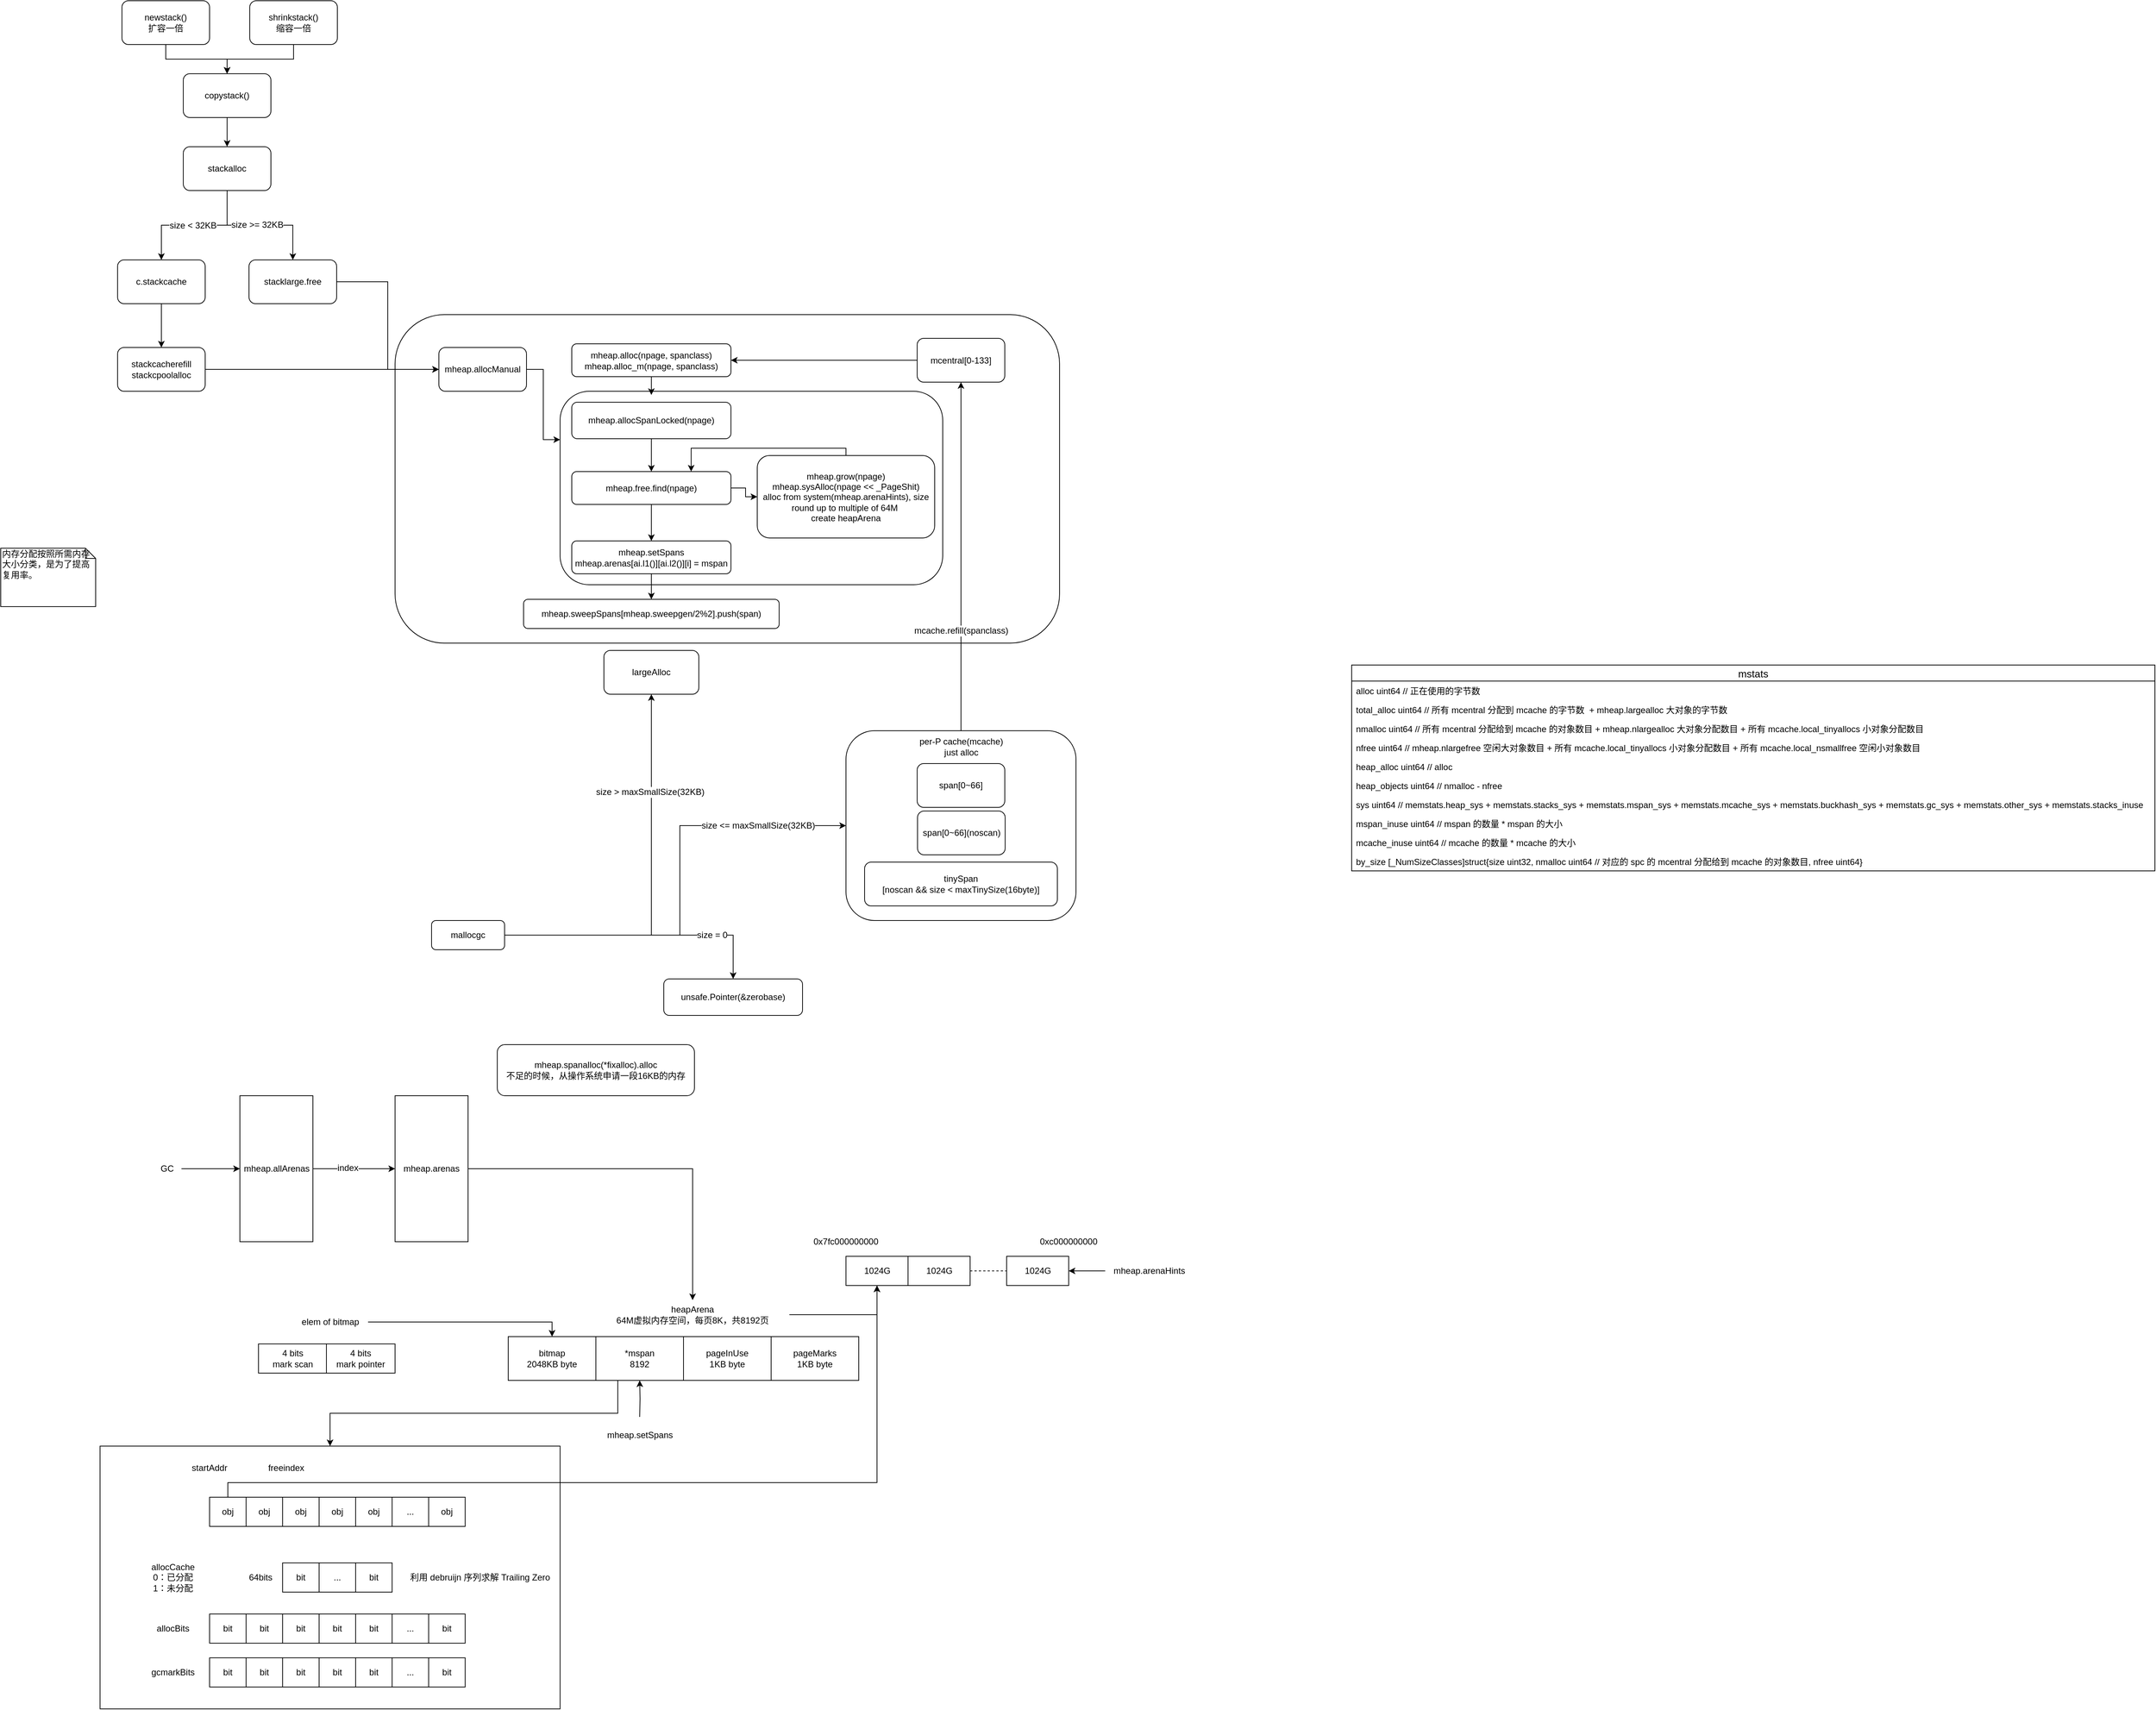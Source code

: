 <mxfile version="12.4.1" type="device" pages="1"><diagram id="jRfYqtTsB398-TriJNRv" name="第 1 页"><mxGraphModel dx="1940" dy="2022" grid="1" gridSize="10" guides="1" tooltips="1" connect="1" arrows="1" fold="1" page="1" pageScale="1" pageWidth="827" pageHeight="1169" math="0" shadow="0"><root><mxCell id="0"/><mxCell id="1" parent="0"/><mxCell id="2nL0LympZBzuLxiPE27g-26" value="" style="rounded=0;whiteSpace=wrap;html=1;" parent="1" vertex="1"><mxGeometry x="-414" y="1300" width="630" height="360" as="geometry"/></mxCell><mxCell id="0WH59Zcy4Wt9XQRpRNAi-1" value="内存分配按照所需内存大小分类，是为了提高复用率。" style="shape=note;whiteSpace=wrap;html=1;size=14;verticalAlign=top;align=left;spacingTop=-6;" parent="1" vertex="1"><mxGeometry x="-550" y="70" width="130" height="80" as="geometry"/></mxCell><mxCell id="0WH59Zcy4Wt9XQRpRNAi-2" value="" style="rounded=1;whiteSpace=wrap;html=1;" parent="1" vertex="1"><mxGeometry x="-10" y="-250" width="910" height="450" as="geometry"/></mxCell><mxCell id="0WH59Zcy4Wt9XQRpRNAi-6" style="edgeStyle=orthogonalEdgeStyle;rounded=0;orthogonalLoop=1;jettySize=auto;html=1;entryX=0.5;entryY=0;entryDx=0;entryDy=0;" parent="1" source="0WH59Zcy4Wt9XQRpRNAi-4" target="0WH59Zcy4Wt9XQRpRNAi-5" edge="1"><mxGeometry relative="1" as="geometry"/></mxCell><mxCell id="0WH59Zcy4Wt9XQRpRNAi-7" value="size = 0" style="text;html=1;resizable=0;points=[];align=center;verticalAlign=middle;labelBackgroundColor=#ffffff;" parent="0WH59Zcy4Wt9XQRpRNAi-6" vertex="1" connectable="0"><mxGeometry x="0.521" relative="1" as="geometry"><mxPoint as="offset"/></mxGeometry></mxCell><mxCell id="0WH59Zcy4Wt9XQRpRNAi-9" style="edgeStyle=orthogonalEdgeStyle;rounded=0;orthogonalLoop=1;jettySize=auto;html=1;entryX=0;entryY=0.5;entryDx=0;entryDy=0;" parent="1" source="0WH59Zcy4Wt9XQRpRNAi-4" target="0WH59Zcy4Wt9XQRpRNAi-8" edge="1"><mxGeometry relative="1" as="geometry"><Array as="points"><mxPoint x="380" y="600"/><mxPoint x="380" y="450"/></Array></mxGeometry></mxCell><mxCell id="0WH59Zcy4Wt9XQRpRNAi-10" value="size &amp;lt;= maxSmallSize(32KB)" style="text;html=1;resizable=0;points=[];align=center;verticalAlign=middle;labelBackgroundColor=#ffffff;" parent="0WH59Zcy4Wt9XQRpRNAi-9" vertex="1" connectable="0"><mxGeometry x="0.527" y="2" relative="1" as="geometry"><mxPoint x="25" y="2" as="offset"/></mxGeometry></mxCell><mxCell id="0WH59Zcy4Wt9XQRpRNAi-20" style="edgeStyle=orthogonalEdgeStyle;rounded=0;orthogonalLoop=1;jettySize=auto;html=1;entryX=0.5;entryY=1;entryDx=0;entryDy=0;" parent="1" source="0WH59Zcy4Wt9XQRpRNAi-4" target="0WH59Zcy4Wt9XQRpRNAi-22" edge="1"><mxGeometry relative="1" as="geometry"/></mxCell><mxCell id="0WH59Zcy4Wt9XQRpRNAi-21" value="size &amp;gt; maxSmallSize(32KB)" style="text;html=1;resizable=0;points=[];align=center;verticalAlign=middle;labelBackgroundColor=#ffffff;" parent="0WH59Zcy4Wt9XQRpRNAi-20" vertex="1" connectable="0"><mxGeometry x="0.496" y="2" relative="1" as="geometry"><mxPoint as="offset"/></mxGeometry></mxCell><mxCell id="0WH59Zcy4Wt9XQRpRNAi-4" value="mallocgc" style="rounded=1;whiteSpace=wrap;html=1;" parent="1" vertex="1"><mxGeometry x="40" y="580" width="100" height="40" as="geometry"/></mxCell><mxCell id="0WH59Zcy4Wt9XQRpRNAi-5" value="unsafe.Pointer(&amp;amp;zerobase)" style="rounded=1;whiteSpace=wrap;html=1;" parent="1" vertex="1"><mxGeometry x="358" y="660" width="190" height="50" as="geometry"/></mxCell><mxCell id="0WH59Zcy4Wt9XQRpRNAi-17" style="edgeStyle=orthogonalEdgeStyle;rounded=0;orthogonalLoop=1;jettySize=auto;html=1;" parent="1" source="0WH59Zcy4Wt9XQRpRNAi-8" target="0WH59Zcy4Wt9XQRpRNAi-16" edge="1"><mxGeometry relative="1" as="geometry"/></mxCell><mxCell id="0WH59Zcy4Wt9XQRpRNAi-18" value="mcache.refill(spanclass)" style="text;html=1;resizable=0;points=[];align=center;verticalAlign=middle;labelBackgroundColor=#ffffff;" parent="0WH59Zcy4Wt9XQRpRNAi-17" vertex="1" connectable="0"><mxGeometry x="-0.426" relative="1" as="geometry"><mxPoint as="offset"/></mxGeometry></mxCell><mxCell id="0WH59Zcy4Wt9XQRpRNAi-8" value="per-P cache(mcache)&lt;br&gt;just alloc&lt;br&gt;&lt;br&gt;&lt;br&gt;&lt;br&gt;&lt;br&gt;&lt;br&gt;&lt;br&gt;&lt;br&gt;&lt;br&gt;&lt;br&gt;&lt;br&gt;&lt;br&gt;&lt;br&gt;&lt;br&gt;&lt;br&gt;&lt;br&gt;" style="rounded=1;whiteSpace=wrap;html=1;" parent="1" vertex="1"><mxGeometry x="607.5" y="320" width="315" height="260" as="geometry"/></mxCell><mxCell id="0WH59Zcy4Wt9XQRpRNAi-11" value="mheap.spanalloc(*fixalloc).alloc&lt;br&gt;不足的时候，从操作系统申请一段16KB的内存" style="rounded=1;whiteSpace=wrap;html=1;" parent="1" vertex="1"><mxGeometry x="130" y="750" width="270" height="70" as="geometry"/></mxCell><mxCell id="0WH59Zcy4Wt9XQRpRNAi-12" value="tinySpan&lt;br&gt;[noscan &amp;amp;&amp;amp; size &amp;lt; maxTinySize(16byte)]" style="rounded=1;whiteSpace=wrap;html=1;" parent="1" vertex="1"><mxGeometry x="633" y="500" width="264" height="60" as="geometry"/></mxCell><mxCell id="0WH59Zcy4Wt9XQRpRNAi-14" value="span[0~66](noscan)" style="rounded=1;whiteSpace=wrap;html=1;" parent="1" vertex="1"><mxGeometry x="705.5" y="430" width="120" height="60" as="geometry"/></mxCell><mxCell id="0WH59Zcy4Wt9XQRpRNAi-15" value="span[0~66]" style="rounded=1;whiteSpace=wrap;html=1;" parent="1" vertex="1"><mxGeometry x="705" y="365" width="120" height="60" as="geometry"/></mxCell><mxCell id="0WH59Zcy4Wt9XQRpRNAi-16" value="mcentral[0-133]" style="rounded=1;whiteSpace=wrap;html=1;" parent="1" vertex="1"><mxGeometry x="705" y="-217.5" width="120" height="60" as="geometry"/></mxCell><mxCell id="0WH59Zcy4Wt9XQRpRNAi-19" value="mheap.alloc(npage, spanclass)&lt;br&gt;mheap.alloc_m(npage, spanclass)" style="rounded=1;whiteSpace=wrap;html=1;" parent="1" vertex="1"><mxGeometry x="232" y="-210" width="218" height="45" as="geometry"/></mxCell><mxCell id="0WH59Zcy4Wt9XQRpRNAi-22" value="&lt;span style=&quot;white-space: normal&quot;&gt;largeAlloc&lt;/span&gt;" style="rounded=1;whiteSpace=wrap;html=1;" parent="1" vertex="1"><mxGeometry x="276" y="210" width="130" height="60" as="geometry"/></mxCell><mxCell id="0WH59Zcy4Wt9XQRpRNAi-23" value="" style="endArrow=classic;html=1;entryX=1;entryY=0.5;entryDx=0;entryDy=0;exitX=0;exitY=0.5;exitDx=0;exitDy=0;edgeStyle=orthogonalEdgeStyle;rounded=0;" parent="1" source="0WH59Zcy4Wt9XQRpRNAi-16" target="0WH59Zcy4Wt9XQRpRNAi-19" edge="1"><mxGeometry width="50" height="50" relative="1" as="geometry"><mxPoint x="40" y="-30" as="sourcePoint"/><mxPoint x="90" y="-80" as="targetPoint"/></mxGeometry></mxCell><mxCell id="0WH59Zcy4Wt9XQRpRNAi-25" value="1024G" style="rounded=0;whiteSpace=wrap;html=1;" parent="1" vertex="1"><mxGeometry x="607.5" y="1040" width="85" height="40" as="geometry"/></mxCell><mxCell id="0WH59Zcy4Wt9XQRpRNAi-26" value="1024G" style="rounded=0;whiteSpace=wrap;html=1;" parent="1" vertex="1"><mxGeometry x="692.5" y="1040" width="85" height="40" as="geometry"/></mxCell><mxCell id="0WH59Zcy4Wt9XQRpRNAi-27" value="1024G" style="rounded=0;whiteSpace=wrap;html=1;" parent="1" vertex="1"><mxGeometry x="827.5" y="1040" width="85" height="40" as="geometry"/></mxCell><mxCell id="0WH59Zcy4Wt9XQRpRNAi-28" value="" style="endArrow=none;dashed=1;html=1;exitX=1;exitY=0.5;exitDx=0;exitDy=0;entryX=0;entryY=0.5;entryDx=0;entryDy=0;" parent="1" source="0WH59Zcy4Wt9XQRpRNAi-26" target="0WH59Zcy4Wt9XQRpRNAi-27" edge="1"><mxGeometry width="50" height="50" relative="1" as="geometry"><mxPoint x="832.5" y="1100" as="sourcePoint"/><mxPoint x="882.5" y="1050" as="targetPoint"/></mxGeometry></mxCell><mxCell id="0WH59Zcy4Wt9XQRpRNAi-29" value="0x7fc000000000" style="text;html=1;strokeColor=none;fillColor=none;align=center;verticalAlign=middle;whiteSpace=wrap;rounded=0;" parent="1" vertex="1"><mxGeometry x="550" y="1010" width="115" height="20" as="geometry"/></mxCell><mxCell id="0WH59Zcy4Wt9XQRpRNAi-30" value="0xc000000000" style="text;html=1;strokeColor=none;fillColor=none;align=center;verticalAlign=middle;whiteSpace=wrap;rounded=0;" parent="1" vertex="1"><mxGeometry x="855" y="1010" width="115" height="20" as="geometry"/></mxCell><mxCell id="0WH59Zcy4Wt9XQRpRNAi-32" style="edgeStyle=orthogonalEdgeStyle;rounded=0;orthogonalLoop=1;jettySize=auto;html=1;entryX=1;entryY=0.5;entryDx=0;entryDy=0;" parent="1" source="0WH59Zcy4Wt9XQRpRNAi-31" target="0WH59Zcy4Wt9XQRpRNAi-27" edge="1"><mxGeometry relative="1" as="geometry"/></mxCell><mxCell id="0WH59Zcy4Wt9XQRpRNAi-31" value="mheap.arenaHints" style="text;html=1;strokeColor=none;fillColor=none;align=center;verticalAlign=middle;whiteSpace=wrap;rounded=0;" parent="1" vertex="1"><mxGeometry x="962.5" y="1050" width="120" height="20" as="geometry"/></mxCell><mxCell id="0WH59Zcy4Wt9XQRpRNAi-33" value="bitmap&lt;br&gt;2048KB byte" style="rounded=0;whiteSpace=wrap;html=1;" parent="1" vertex="1"><mxGeometry x="145" y="1150" width="120" height="60" as="geometry"/></mxCell><mxCell id="0WH59Zcy4Wt9XQRpRNAi-34" value="*mspan&lt;br&gt;8192" style="rounded=0;whiteSpace=wrap;html=1;" parent="1" vertex="1"><mxGeometry x="265" y="1150" width="120" height="60" as="geometry"/></mxCell><mxCell id="0WH59Zcy4Wt9XQRpRNAi-35" value="pageInUse&lt;br&gt;1KB byte" style="rounded=0;whiteSpace=wrap;html=1;" parent="1" vertex="1"><mxGeometry x="385" y="1150" width="120" height="60" as="geometry"/></mxCell><mxCell id="Xqym29jtoyBxGf-nOU4_-8" style="edgeStyle=orthogonalEdgeStyle;rounded=0;orthogonalLoop=1;jettySize=auto;html=1;entryX=0.5;entryY=1;entryDx=0;entryDy=0;" parent="1" source="0WH59Zcy4Wt9XQRpRNAi-36" target="0WH59Zcy4Wt9XQRpRNAi-25" edge="1"><mxGeometry relative="1" as="geometry"/></mxCell><mxCell id="0WH59Zcy4Wt9XQRpRNAi-36" value="heapArena&lt;br&gt;64M虚拟内存空间，每页8K，共8192页" style="text;html=1;strokeColor=none;fillColor=none;align=center;verticalAlign=middle;whiteSpace=wrap;rounded=0;" parent="1" vertex="1"><mxGeometry x="265" y="1100" width="265" height="40" as="geometry"/></mxCell><mxCell id="0WH59Zcy4Wt9XQRpRNAi-38" style="edgeStyle=orthogonalEdgeStyle;rounded=0;orthogonalLoop=1;jettySize=auto;html=1;entryX=0.5;entryY=1;entryDx=0;entryDy=0;" parent="1" target="0WH59Zcy4Wt9XQRpRNAi-34" edge="1"><mxGeometry relative="1" as="geometry"><mxPoint x="325" y="1260" as="sourcePoint"/></mxGeometry></mxCell><mxCell id="0WH59Zcy4Wt9XQRpRNAi-37" value="mheap.setSpans" style="text;html=1;strokeColor=none;fillColor=none;align=center;verticalAlign=middle;whiteSpace=wrap;rounded=0;" parent="1" vertex="1"><mxGeometry x="247.5" y="1270" width="155" height="30" as="geometry"/></mxCell><mxCell id="Xqym29jtoyBxGf-nOU4_-1" value="mheap.allArenas" style="rounded=0;whiteSpace=wrap;html=1;" parent="1" vertex="1"><mxGeometry x="-222.5" y="820" width="100" height="200" as="geometry"/></mxCell><mxCell id="Xqym29jtoyBxGf-nOU4_-7" style="edgeStyle=orthogonalEdgeStyle;rounded=0;orthogonalLoop=1;jettySize=auto;html=1;entryX=0.5;entryY=0;entryDx=0;entryDy=0;" parent="1" source="Xqym29jtoyBxGf-nOU4_-3" target="0WH59Zcy4Wt9XQRpRNAi-36" edge="1"><mxGeometry relative="1" as="geometry"/></mxCell><mxCell id="Xqym29jtoyBxGf-nOU4_-3" value="mheap.arenas" style="rounded=0;whiteSpace=wrap;html=1;" parent="1" vertex="1"><mxGeometry x="-10" y="820" width="100" height="200" as="geometry"/></mxCell><mxCell id="Xqym29jtoyBxGf-nOU4_-4" value="" style="endArrow=classic;html=1;exitX=1;exitY=0.5;exitDx=0;exitDy=0;entryX=0;entryY=0.5;entryDx=0;entryDy=0;" parent="1" source="Xqym29jtoyBxGf-nOU4_-1" target="Xqym29jtoyBxGf-nOU4_-3" edge="1"><mxGeometry width="50" height="50" relative="1" as="geometry"><mxPoint x="-52.5" y="980" as="sourcePoint"/><mxPoint x="-2.5" y="930" as="targetPoint"/></mxGeometry></mxCell><mxCell id="Xqym29jtoyBxGf-nOU4_-5" value="index" style="text;html=1;resizable=0;points=[];align=center;verticalAlign=middle;labelBackgroundColor=#ffffff;" parent="Xqym29jtoyBxGf-nOU4_-4" vertex="1" connectable="0"><mxGeometry x="-0.164" y="1" relative="1" as="geometry"><mxPoint as="offset"/></mxGeometry></mxCell><mxCell id="Xqym29jtoyBxGf-nOU4_-6" value="pageMarks&lt;br&gt;1KB byte" style="rounded=0;whiteSpace=wrap;html=1;" parent="1" vertex="1"><mxGeometry x="505" y="1150" width="120" height="60" as="geometry"/></mxCell><mxCell id="Xqym29jtoyBxGf-nOU4_-16" style="edgeStyle=orthogonalEdgeStyle;rounded=0;orthogonalLoop=1;jettySize=auto;html=1;" parent="1" source="Xqym29jtoyBxGf-nOU4_-9" target="Xqym29jtoyBxGf-nOU4_-10" edge="1"><mxGeometry relative="1" as="geometry"/></mxCell><mxCell id="Xqym29jtoyBxGf-nOU4_-19" value="size &amp;lt; 32KB" style="text;html=1;resizable=0;points=[];align=center;verticalAlign=middle;labelBackgroundColor=#ffffff;" parent="Xqym29jtoyBxGf-nOU4_-16" vertex="1" connectable="0"><mxGeometry x="0.025" relative="1" as="geometry"><mxPoint as="offset"/></mxGeometry></mxCell><mxCell id="Xqym29jtoyBxGf-nOU4_-21" style="edgeStyle=orthogonalEdgeStyle;rounded=0;orthogonalLoop=1;jettySize=auto;html=1;" parent="1" source="Xqym29jtoyBxGf-nOU4_-9" target="Xqym29jtoyBxGf-nOU4_-20" edge="1"><mxGeometry relative="1" as="geometry"/></mxCell><mxCell id="Xqym29jtoyBxGf-nOU4_-22" value="size &amp;gt;= 32KB" style="text;html=1;resizable=0;points=[];align=center;verticalAlign=middle;labelBackgroundColor=#ffffff;" parent="Xqym29jtoyBxGf-nOU4_-21" vertex="1" connectable="0"><mxGeometry x="-0.146" relative="1" as="geometry"><mxPoint x="9" y="-0.5" as="offset"/></mxGeometry></mxCell><mxCell id="Xqym29jtoyBxGf-nOU4_-9" value="stackalloc" style="rounded=1;whiteSpace=wrap;html=1;" parent="1" vertex="1"><mxGeometry x="-300" y="-480" width="120" height="60" as="geometry"/></mxCell><mxCell id="Xqym29jtoyBxGf-nOU4_-17" style="edgeStyle=orthogonalEdgeStyle;rounded=0;orthogonalLoop=1;jettySize=auto;html=1;entryX=0.5;entryY=0;entryDx=0;entryDy=0;" parent="1" source="Xqym29jtoyBxGf-nOU4_-10" target="Xqym29jtoyBxGf-nOU4_-11" edge="1"><mxGeometry relative="1" as="geometry"/></mxCell><mxCell id="Xqym29jtoyBxGf-nOU4_-10" value="c.stackcache" style="rounded=1;whiteSpace=wrap;html=1;" parent="1" vertex="1"><mxGeometry x="-390" y="-325" width="120" height="60" as="geometry"/></mxCell><mxCell id="Xqym29jtoyBxGf-nOU4_-18" style="edgeStyle=orthogonalEdgeStyle;rounded=0;orthogonalLoop=1;jettySize=auto;html=1;entryX=0;entryY=0.5;entryDx=0;entryDy=0;" parent="1" source="Xqym29jtoyBxGf-nOU4_-11" target="Xqym29jtoyBxGf-nOU4_-12" edge="1"><mxGeometry relative="1" as="geometry"/></mxCell><mxCell id="Xqym29jtoyBxGf-nOU4_-11" value="stackcacherefill&lt;br&gt;stackcpoolalloc" style="rounded=1;whiteSpace=wrap;html=1;" parent="1" vertex="1"><mxGeometry x="-390" y="-205" width="120" height="60" as="geometry"/></mxCell><mxCell id="nOMyBIPeF3hb9_wKh01v-4" style="edgeStyle=orthogonalEdgeStyle;rounded=0;orthogonalLoop=1;jettySize=auto;html=1;entryX=0;entryY=0.25;entryDx=0;entryDy=0;" parent="1" source="Xqym29jtoyBxGf-nOU4_-12" target="nOMyBIPeF3hb9_wKh01v-1" edge="1"><mxGeometry relative="1" as="geometry"/></mxCell><mxCell id="Xqym29jtoyBxGf-nOU4_-12" value="mheap.allocManual" style="rounded=1;whiteSpace=wrap;html=1;" parent="1" vertex="1"><mxGeometry x="50" y="-205" width="120" height="60" as="geometry"/></mxCell><mxCell id="Xqym29jtoyBxGf-nOU4_-23" style="edgeStyle=orthogonalEdgeStyle;rounded=0;orthogonalLoop=1;jettySize=auto;html=1;entryX=0;entryY=0.5;entryDx=0;entryDy=0;" parent="1" source="Xqym29jtoyBxGf-nOU4_-20" target="Xqym29jtoyBxGf-nOU4_-12" edge="1"><mxGeometry relative="1" as="geometry"/></mxCell><mxCell id="Xqym29jtoyBxGf-nOU4_-20" value="stacklarge.free" style="rounded=1;whiteSpace=wrap;html=1;" parent="1" vertex="1"><mxGeometry x="-210" y="-325" width="120" height="60" as="geometry"/></mxCell><mxCell id="Xqym29jtoyBxGf-nOU4_-25" style="edgeStyle=orthogonalEdgeStyle;rounded=0;orthogonalLoop=1;jettySize=auto;html=1;entryX=0;entryY=0.5;entryDx=0;entryDy=0;" parent="1" source="Xqym29jtoyBxGf-nOU4_-24" target="Xqym29jtoyBxGf-nOU4_-1" edge="1"><mxGeometry relative="1" as="geometry"/></mxCell><mxCell id="Xqym29jtoyBxGf-nOU4_-24" value="GC" style="text;html=1;strokeColor=none;fillColor=none;align=center;verticalAlign=middle;whiteSpace=wrap;rounded=0;" parent="1" vertex="1"><mxGeometry x="-342.5" y="910" width="40" height="20" as="geometry"/></mxCell><mxCell id="2nL0LympZBzuLxiPE27g-36" style="edgeStyle=orthogonalEdgeStyle;rounded=0;orthogonalLoop=1;jettySize=auto;html=1;exitX=0.5;exitY=0;exitDx=0;exitDy=0;" parent="1" source="2nL0LympZBzuLxiPE27g-1" target="0WH59Zcy4Wt9XQRpRNAi-25" edge="1"><mxGeometry relative="1" as="geometry"><Array as="points"><mxPoint x="-239" y="1350"/><mxPoint x="650" y="1350"/></Array></mxGeometry></mxCell><mxCell id="2nL0LympZBzuLxiPE27g-1" value="obj" style="rounded=0;whiteSpace=wrap;html=1;" parent="1" vertex="1"><mxGeometry x="-264" y="1370" width="50" height="40" as="geometry"/></mxCell><mxCell id="2nL0LympZBzuLxiPE27g-2" value="obj" style="rounded=0;whiteSpace=wrap;html=1;" parent="1" vertex="1"><mxGeometry x="-214" y="1370" width="50" height="40" as="geometry"/></mxCell><mxCell id="2nL0LympZBzuLxiPE27g-3" value="obj" style="rounded=0;whiteSpace=wrap;html=1;" parent="1" vertex="1"><mxGeometry x="-164" y="1370" width="50" height="40" as="geometry"/></mxCell><mxCell id="2nL0LympZBzuLxiPE27g-4" value="obj" style="rounded=0;whiteSpace=wrap;html=1;" parent="1" vertex="1"><mxGeometry x="-114" y="1370" width="50" height="40" as="geometry"/></mxCell><mxCell id="2nL0LympZBzuLxiPE27g-5" value="obj" style="rounded=0;whiteSpace=wrap;html=1;" parent="1" vertex="1"><mxGeometry x="-64" y="1370" width="50" height="40" as="geometry"/></mxCell><mxCell id="2nL0LympZBzuLxiPE27g-6" value="..." style="rounded=0;whiteSpace=wrap;html=1;" parent="1" vertex="1"><mxGeometry x="-14" y="1370" width="50" height="40" as="geometry"/></mxCell><mxCell id="2nL0LympZBzuLxiPE27g-7" value="obj" style="rounded=0;whiteSpace=wrap;html=1;" parent="1" vertex="1"><mxGeometry x="36" y="1370" width="50" height="40" as="geometry"/></mxCell><mxCell id="2nL0LympZBzuLxiPE27g-8" value="bit" style="rounded=0;whiteSpace=wrap;html=1;" parent="1" vertex="1"><mxGeometry x="-264" y="1530" width="50" height="40" as="geometry"/></mxCell><mxCell id="2nL0LympZBzuLxiPE27g-9" value="bit" style="rounded=0;whiteSpace=wrap;html=1;" parent="1" vertex="1"><mxGeometry x="-214" y="1530" width="50" height="40" as="geometry"/></mxCell><mxCell id="2nL0LympZBzuLxiPE27g-10" value="bit" style="rounded=0;whiteSpace=wrap;html=1;" parent="1" vertex="1"><mxGeometry x="-164" y="1530" width="50" height="40" as="geometry"/></mxCell><mxCell id="2nL0LympZBzuLxiPE27g-11" value="bit" style="rounded=0;whiteSpace=wrap;html=1;" parent="1" vertex="1"><mxGeometry x="-114" y="1530" width="50" height="40" as="geometry"/></mxCell><mxCell id="2nL0LympZBzuLxiPE27g-12" value="bit" style="rounded=0;whiteSpace=wrap;html=1;" parent="1" vertex="1"><mxGeometry x="-64" y="1530" width="50" height="40" as="geometry"/></mxCell><mxCell id="2nL0LympZBzuLxiPE27g-13" value="..." style="rounded=0;whiteSpace=wrap;html=1;" parent="1" vertex="1"><mxGeometry x="-14" y="1530" width="50" height="40" as="geometry"/></mxCell><mxCell id="2nL0LympZBzuLxiPE27g-14" value="bit" style="rounded=0;whiteSpace=wrap;html=1;" parent="1" vertex="1"><mxGeometry x="36" y="1530" width="50" height="40" as="geometry"/></mxCell><mxCell id="2nL0LympZBzuLxiPE27g-15" value="bit" style="rounded=0;whiteSpace=wrap;html=1;" parent="1" vertex="1"><mxGeometry x="-164" y="1460" width="50" height="40" as="geometry"/></mxCell><mxCell id="2nL0LympZBzuLxiPE27g-16" value="..." style="rounded=0;whiteSpace=wrap;html=1;" parent="1" vertex="1"><mxGeometry x="-114" y="1460" width="50" height="40" as="geometry"/></mxCell><mxCell id="2nL0LympZBzuLxiPE27g-17" value="bit" style="rounded=0;whiteSpace=wrap;html=1;" parent="1" vertex="1"><mxGeometry x="-64" y="1460" width="50" height="40" as="geometry"/></mxCell><mxCell id="2nL0LympZBzuLxiPE27g-18" value="allocCache&lt;br&gt;0：已分配&lt;br&gt;1：未分配" style="text;html=1;strokeColor=none;fillColor=none;align=center;verticalAlign=middle;whiteSpace=wrap;rounded=0;" parent="1" vertex="1"><mxGeometry x="-364" y="1460" width="100" height="40" as="geometry"/></mxCell><mxCell id="2nL0LympZBzuLxiPE27g-21" value="allocBits" style="text;html=1;strokeColor=none;fillColor=none;align=center;verticalAlign=middle;whiteSpace=wrap;rounded=0;" parent="1" vertex="1"><mxGeometry x="-334" y="1540" width="40" height="20" as="geometry"/></mxCell><mxCell id="2nL0LympZBzuLxiPE27g-22" value="startAddr" style="text;html=1;strokeColor=none;fillColor=none;align=center;verticalAlign=middle;whiteSpace=wrap;rounded=0;" parent="1" vertex="1"><mxGeometry x="-284" y="1320" width="40" height="20" as="geometry"/></mxCell><mxCell id="2nL0LympZBzuLxiPE27g-24" value="freeindex" style="text;html=1;strokeColor=none;fillColor=none;align=center;verticalAlign=middle;whiteSpace=wrap;rounded=0;" parent="1" vertex="1"><mxGeometry x="-179" y="1320" width="40" height="20" as="geometry"/></mxCell><mxCell id="2nL0LympZBzuLxiPE27g-25" value="利用 debruijn 序列求解 Trailing Zero" style="text;html=1;align=center;verticalAlign=middle;resizable=0;points=[];;autosize=1;" parent="1" vertex="1"><mxGeometry x="1" y="1470" width="210" height="20" as="geometry"/></mxCell><mxCell id="2nL0LympZBzuLxiPE27g-27" value="bit" style="rounded=0;whiteSpace=wrap;html=1;" parent="1" vertex="1"><mxGeometry x="-264" y="1590" width="50" height="40" as="geometry"/></mxCell><mxCell id="2nL0LympZBzuLxiPE27g-28" value="bit" style="rounded=0;whiteSpace=wrap;html=1;" parent="1" vertex="1"><mxGeometry x="-214" y="1590" width="50" height="40" as="geometry"/></mxCell><mxCell id="2nL0LympZBzuLxiPE27g-29" value="bit" style="rounded=0;whiteSpace=wrap;html=1;" parent="1" vertex="1"><mxGeometry x="-164" y="1590" width="50" height="40" as="geometry"/></mxCell><mxCell id="2nL0LympZBzuLxiPE27g-30" value="bit" style="rounded=0;whiteSpace=wrap;html=1;" parent="1" vertex="1"><mxGeometry x="-114" y="1590" width="50" height="40" as="geometry"/></mxCell><mxCell id="2nL0LympZBzuLxiPE27g-31" value="bit" style="rounded=0;whiteSpace=wrap;html=1;" parent="1" vertex="1"><mxGeometry x="-64" y="1590" width="50" height="40" as="geometry"/></mxCell><mxCell id="2nL0LympZBzuLxiPE27g-32" value="..." style="rounded=0;whiteSpace=wrap;html=1;" parent="1" vertex="1"><mxGeometry x="-14" y="1590" width="50" height="40" as="geometry"/></mxCell><mxCell id="2nL0LympZBzuLxiPE27g-33" value="bit" style="rounded=0;whiteSpace=wrap;html=1;" parent="1" vertex="1"><mxGeometry x="36" y="1590" width="50" height="40" as="geometry"/></mxCell><mxCell id="2nL0LympZBzuLxiPE27g-34" value="gcmarkBits" style="text;html=1;strokeColor=none;fillColor=none;align=center;verticalAlign=middle;whiteSpace=wrap;rounded=0;" parent="1" vertex="1"><mxGeometry x="-334" y="1600" width="40" height="20" as="geometry"/></mxCell><mxCell id="2nL0LympZBzuLxiPE27g-35" value="" style="endArrow=classic;html=1;exitX=0.25;exitY=1;exitDx=0;exitDy=0;entryX=0.5;entryY=0;entryDx=0;entryDy=0;edgeStyle=orthogonalEdgeStyle;rounded=0;" parent="1" source="0WH59Zcy4Wt9XQRpRNAi-34" target="2nL0LympZBzuLxiPE27g-26" edge="1"><mxGeometry width="50" height="50" relative="1" as="geometry"><mxPoint x="100" y="1350" as="sourcePoint"/><mxPoint x="150" y="1300" as="targetPoint"/></mxGeometry></mxCell><mxCell id="2nL0LympZBzuLxiPE27g-37" value="64bits" style="text;html=1;strokeColor=none;fillColor=none;align=center;verticalAlign=middle;whiteSpace=wrap;rounded=0;" parent="1" vertex="1"><mxGeometry x="-214" y="1470" width="40" height="20" as="geometry"/></mxCell><mxCell id="2nL0LympZBzuLxiPE27g-39" value="4 bits&lt;br&gt;mark scan" style="rounded=0;whiteSpace=wrap;html=1;" parent="1" vertex="1"><mxGeometry x="-197" y="1160" width="94" height="40" as="geometry"/></mxCell><mxCell id="2nL0LympZBzuLxiPE27g-40" value="4 bits&lt;br&gt;mark pointer" style="rounded=0;whiteSpace=wrap;html=1;" parent="1" vertex="1"><mxGeometry x="-104" y="1160" width="94" height="40" as="geometry"/></mxCell><mxCell id="2nL0LympZBzuLxiPE27g-42" style="edgeStyle=orthogonalEdgeStyle;rounded=0;orthogonalLoop=1;jettySize=auto;html=1;entryX=0.5;entryY=0;entryDx=0;entryDy=0;" parent="1" source="2nL0LympZBzuLxiPE27g-41" target="0WH59Zcy4Wt9XQRpRNAi-33" edge="1"><mxGeometry relative="1" as="geometry"/></mxCell><mxCell id="2nL0LympZBzuLxiPE27g-41" value="elem of bitmap" style="text;html=1;strokeColor=none;fillColor=none;align=center;verticalAlign=middle;whiteSpace=wrap;rounded=0;" parent="1" vertex="1"><mxGeometry x="-150" y="1120" width="103" height="20" as="geometry"/></mxCell><mxCell id="2nL0LympZBzuLxiPE27g-45" style="edgeStyle=orthogonalEdgeStyle;rounded=0;orthogonalLoop=1;jettySize=auto;html=1;" parent="1" source="2nL0LympZBzuLxiPE27g-43" target="2nL0LympZBzuLxiPE27g-44" edge="1"><mxGeometry relative="1" as="geometry"/></mxCell><mxCell id="2nL0LympZBzuLxiPE27g-43" value="newstack()&lt;br&gt;扩容一倍" style="rounded=1;whiteSpace=wrap;html=1;" parent="1" vertex="1"><mxGeometry x="-384" y="-680" width="120" height="60" as="geometry"/></mxCell><mxCell id="2nL0LympZBzuLxiPE27g-46" style="edgeStyle=orthogonalEdgeStyle;rounded=0;orthogonalLoop=1;jettySize=auto;html=1;entryX=0.5;entryY=0;entryDx=0;entryDy=0;" parent="1" source="2nL0LympZBzuLxiPE27g-44" target="Xqym29jtoyBxGf-nOU4_-9" edge="1"><mxGeometry relative="1" as="geometry"/></mxCell><mxCell id="2nL0LympZBzuLxiPE27g-44" value="copystack()" style="rounded=1;whiteSpace=wrap;html=1;" parent="1" vertex="1"><mxGeometry x="-300" y="-580" width="120" height="60" as="geometry"/></mxCell><mxCell id="2nL0LympZBzuLxiPE27g-48" style="edgeStyle=orthogonalEdgeStyle;rounded=0;orthogonalLoop=1;jettySize=auto;html=1;entryX=0.5;entryY=0;entryDx=0;entryDy=0;" parent="1" source="2nL0LympZBzuLxiPE27g-47" target="2nL0LympZBzuLxiPE27g-44" edge="1"><mxGeometry relative="1" as="geometry"/></mxCell><mxCell id="2nL0LympZBzuLxiPE27g-47" value="shrinkstack()&lt;br&gt;缩容一倍" style="rounded=1;whiteSpace=wrap;html=1;" parent="1" vertex="1"><mxGeometry x="-209" y="-680" width="120" height="60" as="geometry"/></mxCell><mxCell id="nOMyBIPeF3hb9_wKh01v-1" value="" style="rounded=1;whiteSpace=wrap;html=1;" parent="1" vertex="1"><mxGeometry x="216" y="-145" width="524" height="265" as="geometry"/></mxCell><mxCell id="Xqym29jtoyBxGf-nOU4_-13" value="mheap.allocSpanLocked(npage)" style="rounded=1;whiteSpace=wrap;html=1;" parent="1" vertex="1"><mxGeometry x="232" y="-130" width="218" height="50" as="geometry"/></mxCell><mxCell id="Xqym29jtoyBxGf-nOU4_-26" value="mheap.free.find(npage)" style="rounded=1;whiteSpace=wrap;html=1;" parent="1" vertex="1"><mxGeometry x="232" y="-35" width="218" height="45" as="geometry"/></mxCell><mxCell id="nOMyBIPeF3hb9_wKh01v-3" style="edgeStyle=orthogonalEdgeStyle;rounded=0;orthogonalLoop=1;jettySize=auto;html=1;entryX=0.5;entryY=0;entryDx=0;entryDy=0;" parent="1" source="Xqym29jtoyBxGf-nOU4_-34" target="nOMyBIPeF3hb9_wKh01v-2" edge="1"><mxGeometry relative="1" as="geometry"/></mxCell><mxCell id="Xqym29jtoyBxGf-nOU4_-34" value="mheap.setSpans&lt;br&gt;mheap.arenas[ai.l1()][ai.l2()][i] = mspan" style="rounded=1;whiteSpace=wrap;html=1;" parent="1" vertex="1"><mxGeometry x="232" y="60" width="218" height="45" as="geometry"/></mxCell><mxCell id="Xqym29jtoyBxGf-nOU4_-28" style="edgeStyle=orthogonalEdgeStyle;rounded=0;orthogonalLoop=1;jettySize=auto;html=1;entryX=0.5;entryY=0;entryDx=0;entryDy=0;" parent="1" source="Xqym29jtoyBxGf-nOU4_-13" target="Xqym29jtoyBxGf-nOU4_-26" edge="1"><mxGeometry relative="1" as="geometry"/></mxCell><mxCell id="Xqym29jtoyBxGf-nOU4_-35" style="edgeStyle=orthogonalEdgeStyle;rounded=0;orthogonalLoop=1;jettySize=auto;html=1;entryX=0.5;entryY=0;entryDx=0;entryDy=0;" parent="1" source="Xqym29jtoyBxGf-nOU4_-26" target="Xqym29jtoyBxGf-nOU4_-34" edge="1"><mxGeometry relative="1" as="geometry"/></mxCell><mxCell id="Xqym29jtoyBxGf-nOU4_-14" value="" style="endArrow=classic;html=1;exitX=0.5;exitY=1;exitDx=0;exitDy=0;" parent="1" source="0WH59Zcy4Wt9XQRpRNAi-19" edge="1"><mxGeometry width="50" height="50" relative="1" as="geometry"><mxPoint x="-20" y="-40" as="sourcePoint"/><mxPoint x="341" y="-140" as="targetPoint"/></mxGeometry></mxCell><mxCell id="Xqym29jtoyBxGf-nOU4_-33" value="" style="endArrow=classic;html=1;entryX=0.75;entryY=0;entryDx=0;entryDy=0;exitX=0.5;exitY=0;exitDx=0;exitDy=0;edgeStyle=orthogonalEdgeStyle;rounded=0;" parent="1" source="Xqym29jtoyBxGf-nOU4_-27" target="Xqym29jtoyBxGf-nOU4_-26" edge="1"><mxGeometry width="50" height="50" relative="1" as="geometry"><mxPoint x="530" y="-90" as="sourcePoint"/><mxPoint x="580" y="-140" as="targetPoint"/></mxGeometry></mxCell><mxCell id="Xqym29jtoyBxGf-nOU4_-32" style="edgeStyle=orthogonalEdgeStyle;rounded=0;orthogonalLoop=1;jettySize=auto;html=1;entryX=0;entryY=0.5;entryDx=0;entryDy=0;" parent="1" source="Xqym29jtoyBxGf-nOU4_-26" target="Xqym29jtoyBxGf-nOU4_-27" edge="1"><mxGeometry relative="1" as="geometry"/></mxCell><mxCell id="nOMyBIPeF3hb9_wKh01v-2" value="mheap.sweepSpans[mheap.sweepgen/2%2].push(span)" style="rounded=1;whiteSpace=wrap;html=1;" parent="1" vertex="1"><mxGeometry x="166" y="140" width="350" height="40" as="geometry"/></mxCell><mxCell id="Xqym29jtoyBxGf-nOU4_-27" value="mheap.grow(npage)&lt;br&gt;mheap.sysAlloc(npage &amp;lt;&amp;lt; _PageShit)&lt;br&gt;alloc from system(mheap.arenaHints), size round up to multiple of 64M&amp;nbsp;&lt;br&gt;create heapArena" style="rounded=1;whiteSpace=wrap;html=1;" parent="1" vertex="1"><mxGeometry x="486" y="-57" width="243" height="113" as="geometry"/></mxCell><mxCell id="OtD3NhffumUcoiPpmnsm-1" value="mstats" style="swimlane;fontStyle=0;childLayout=stackLayout;horizontal=1;startSize=22;fillColor=none;horizontalStack=0;resizeParent=1;resizeParentMax=0;resizeLast=0;collapsible=1;marginBottom=0;swimlaneFillColor=#ffffff;align=center;fontSize=14;" parent="1" vertex="1"><mxGeometry x="1300" y="230" width="1100" height="282" as="geometry"/></mxCell><mxCell id="OtD3NhffumUcoiPpmnsm-9" value="alloc uint64 // 正在使用的字节数" style="text;strokeColor=none;fillColor=none;spacingLeft=4;spacingRight=4;overflow=hidden;rotatable=0;points=[[0,0.5],[1,0.5]];portConstraint=eastwest;fontSize=12;" parent="OtD3NhffumUcoiPpmnsm-1" vertex="1"><mxGeometry y="22" width="1100" height="26" as="geometry"/></mxCell><mxCell id="OtD3NhffumUcoiPpmnsm-8" value="total_alloc uint64 // 所有 mcentral 分配到 mcache 的字节数  + mheap.largealloc 大对象的字节数" style="text;strokeColor=none;fillColor=none;spacingLeft=4;spacingRight=4;overflow=hidden;rotatable=0;points=[[0,0.5],[1,0.5]];portConstraint=eastwest;fontSize=12;" parent="OtD3NhffumUcoiPpmnsm-1" vertex="1"><mxGeometry y="48" width="1100" height="26" as="geometry"/></mxCell><mxCell id="OtD3NhffumUcoiPpmnsm-5" value="nmalloc uint64 // 所有 mcentral 分配给到 mcache 的对象数目 + mheap.nlargealloc 大对象分配数目 + 所有 mcache.local_tinyallocs 小对象分配数目" style="text;strokeColor=none;fillColor=none;spacingLeft=4;spacingRight=4;overflow=hidden;rotatable=0;points=[[0,0.5],[1,0.5]];portConstraint=eastwest;fontSize=12;" parent="OtD3NhffumUcoiPpmnsm-1" vertex="1"><mxGeometry y="74" width="1100" height="26" as="geometry"/></mxCell><mxCell id="OtD3NhffumUcoiPpmnsm-7" value="nfree uint64 // mheap.nlargefree 空闲大对象数目 + 所有 mcache.local_tinyallocs 小对象分配数目 + 所有 mcache.local_nsmallfree 空闲小对象数目" style="text;strokeColor=none;fillColor=none;spacingLeft=4;spacingRight=4;overflow=hidden;rotatable=0;points=[[0,0.5],[1,0.5]];portConstraint=eastwest;fontSize=12;" parent="OtD3NhffumUcoiPpmnsm-1" vertex="1"><mxGeometry y="100" width="1100" height="26" as="geometry"/></mxCell><mxCell id="OtD3NhffumUcoiPpmnsm-10" value="heap_alloc uint64 // alloc" style="text;strokeColor=none;fillColor=none;spacingLeft=4;spacingRight=4;overflow=hidden;rotatable=0;points=[[0,0.5],[1,0.5]];portConstraint=eastwest;fontSize=12;" parent="OtD3NhffumUcoiPpmnsm-1" vertex="1"><mxGeometry y="126" width="1100" height="26" as="geometry"/></mxCell><mxCell id="OtD3NhffumUcoiPpmnsm-11" value="heap_objects uint64 // nmalloc - nfree" style="text;strokeColor=none;fillColor=none;spacingLeft=4;spacingRight=4;overflow=hidden;rotatable=0;points=[[0,0.5],[1,0.5]];portConstraint=eastwest;fontSize=12;" parent="OtD3NhffumUcoiPpmnsm-1" vertex="1"><mxGeometry y="152" width="1100" height="26" as="geometry"/></mxCell><mxCell id="OtD3NhffumUcoiPpmnsm-4" value="sys uint64 // memstats.heap_sys + memstats.stacks_sys + memstats.mspan_sys + memstats.mcache_sys + memstats.buckhash_sys + memstats.gc_sys + memstats.other_sys + memstats.stacks_inuse" style="text;strokeColor=none;fillColor=none;spacingLeft=4;spacingRight=4;overflow=hidden;rotatable=0;points=[[0,0.5],[1,0.5]];portConstraint=eastwest;fontSize=12;" parent="OtD3NhffumUcoiPpmnsm-1" vertex="1"><mxGeometry y="178" width="1100" height="26" as="geometry"/></mxCell><mxCell id="OtD3NhffumUcoiPpmnsm-3" value="mspan_inuse uint64 // mspan 的数量 * mspan 的大小" style="text;strokeColor=none;fillColor=none;spacingLeft=4;spacingRight=4;overflow=hidden;rotatable=0;points=[[0,0.5],[1,0.5]];portConstraint=eastwest;fontSize=12;" parent="OtD3NhffumUcoiPpmnsm-1" vertex="1"><mxGeometry y="204" width="1100" height="26" as="geometry"/></mxCell><mxCell id="OtD3NhffumUcoiPpmnsm-2" value="mcache_inuse uint64 // mcache 的数量 * mcache 的大小" style="text;strokeColor=none;fillColor=none;spacingLeft=4;spacingRight=4;overflow=hidden;rotatable=0;points=[[0,0.5],[1,0.5]];portConstraint=eastwest;fontSize=12;" parent="OtD3NhffumUcoiPpmnsm-1" vertex="1"><mxGeometry y="230" width="1100" height="26" as="geometry"/></mxCell><mxCell id="OtD3NhffumUcoiPpmnsm-6" value="by_size [_NumSizeClasses]struct{size uint32, nmalloc uint64 // 对应的 spc 的 mcentral 分配给到 mcache 的对象数目, nfree uint64}" style="text;strokeColor=none;fillColor=none;spacingLeft=4;spacingRight=4;overflow=hidden;rotatable=0;points=[[0,0.5],[1,0.5]];portConstraint=eastwest;fontSize=12;" parent="OtD3NhffumUcoiPpmnsm-1" vertex="1"><mxGeometry y="256" width="1100" height="26" as="geometry"/></mxCell></root></mxGraphModel></diagram></mxfile>